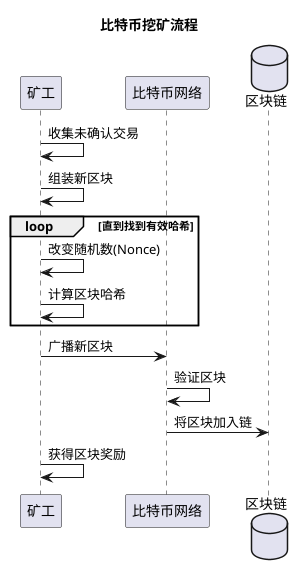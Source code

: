 @startuml mining
title 比特币挖矿流程

participant "矿工" as Miner
participant "比特币网络" as Network
database "区块链" as Blockchain

Miner -> Miner: 收集未确认交易
Miner -> Miner: 组装新区块
loop 直到找到有效哈希
    Miner -> Miner: 改变随机数(Nonce)
    Miner -> Miner: 计算区块哈希
end
Miner -> Network: 广播新区块
Network -> Network: 验证区块
Network -> Blockchain: 将区块加入链
Miner -> Miner: 获得区块奖励

@enduml 